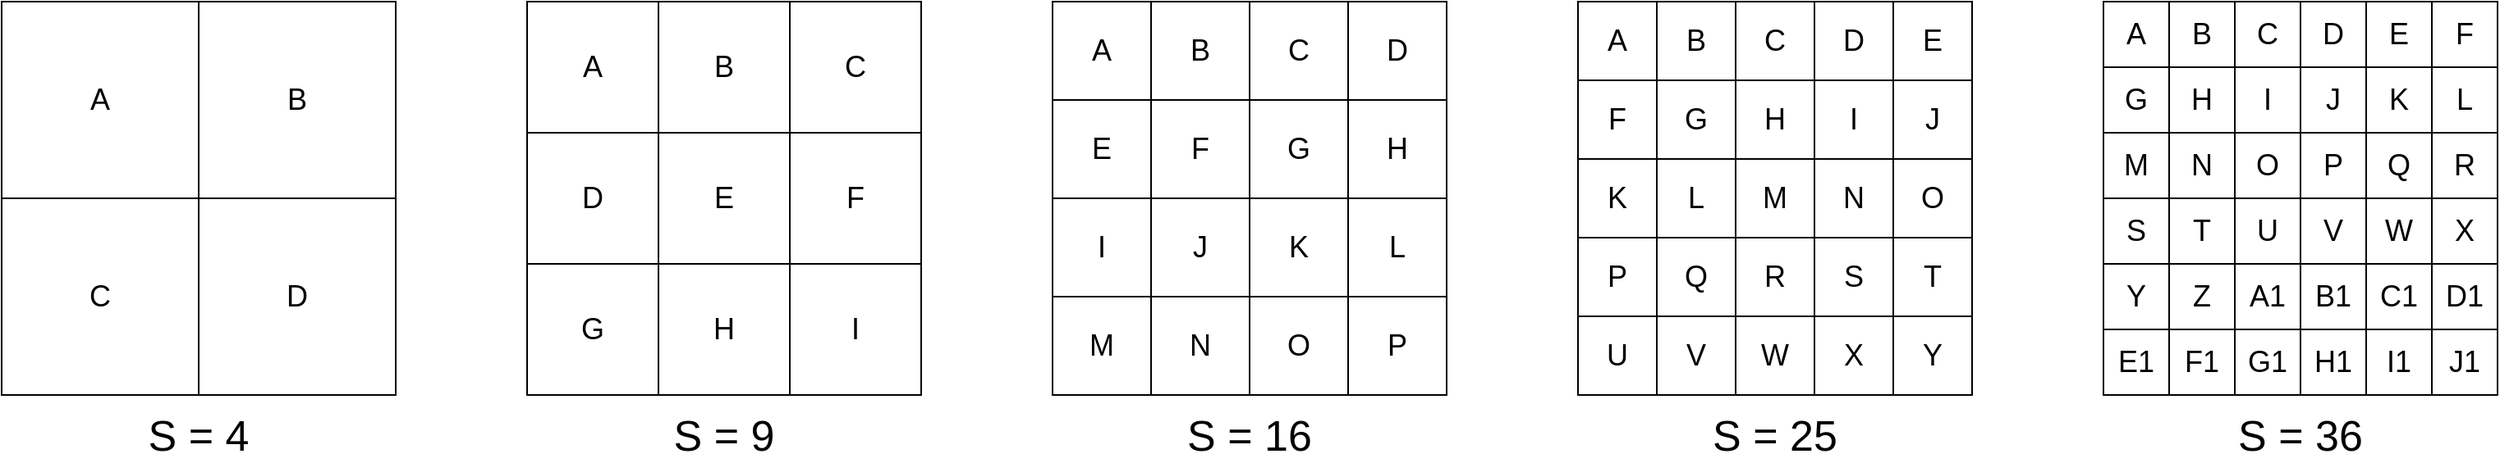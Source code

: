 <mxfile version="13.7.9" type="device"><diagram id="JXivMNZ098OzxLjtR7yQ" name="Page-1"><mxGraphModel dx="2206" dy="1617" grid="1" gridSize="10" guides="1" tooltips="1" connect="1" arrows="1" fold="1" page="1" pageScale="1" pageWidth="827" pageHeight="1169" math="0" shadow="0"><root><mxCell id="0"/><mxCell id="1" parent="0"/><mxCell id="hSo6QgA65ok8BhbNa0ff-39" value="C" style="whiteSpace=wrap;html=1;aspect=fixed;fontSize=18;" vertex="1" parent="1"><mxGeometry x="560" y="120" width="80" height="80" as="geometry"/></mxCell><mxCell id="hSo6QgA65ok8BhbNa0ff-37" value="A" style="whiteSpace=wrap;html=1;aspect=fixed;fontSize=18;" vertex="1" parent="1"><mxGeometry x="400" y="120" width="80" height="80" as="geometry"/></mxCell><mxCell id="hSo6QgA65ok8BhbNa0ff-38" value="B" style="whiteSpace=wrap;html=1;aspect=fixed;fontSize=18;" vertex="1" parent="1"><mxGeometry x="480" y="120" width="80" height="80" as="geometry"/></mxCell><mxCell id="hSo6QgA65ok8BhbNa0ff-33" value="A" style="whiteSpace=wrap;html=1;aspect=fixed;fillColor=#FFFFFF;gradientColor=none;fontSize=18;" vertex="1" parent="1"><mxGeometry x="80" y="120" width="120" height="120" as="geometry"/></mxCell><mxCell id="hSo6QgA65ok8BhbNa0ff-34" value="B" style="whiteSpace=wrap;html=1;aspect=fixed;fillColor=#FFFFFF;gradientColor=none;fontSize=18;" vertex="1" parent="1"><mxGeometry x="200" y="120" width="120" height="120" as="geometry"/></mxCell><mxCell id="hSo6QgA65ok8BhbNa0ff-35" value="D" style="whiteSpace=wrap;html=1;aspect=fixed;fillColor=#FFFFFF;gradientColor=none;fontSize=18;" vertex="1" parent="1"><mxGeometry x="200" y="240" width="120" height="120" as="geometry"/></mxCell><mxCell id="hSo6QgA65ok8BhbNa0ff-36" value="C" style="whiteSpace=wrap;html=1;aspect=fixed;fillColor=#FFFFFF;gradientColor=none;fontSize=18;" vertex="1" parent="1"><mxGeometry x="80" y="240" width="120" height="120" as="geometry"/></mxCell><mxCell id="hSo6QgA65ok8BhbNa0ff-28" value="S = 4" style="text;html=1;strokeColor=none;fillColor=none;align=center;verticalAlign=middle;whiteSpace=wrap;rounded=0;opacity=50;fontSize=26;" vertex="1" parent="1"><mxGeometry x="80" y="370" width="240" height="30" as="geometry"/></mxCell><mxCell id="hSo6QgA65ok8BhbNa0ff-29" value="S = 9" style="text;html=1;strokeColor=none;fillColor=none;align=center;verticalAlign=middle;whiteSpace=wrap;rounded=0;opacity=50;fontSize=26;" vertex="1" parent="1"><mxGeometry x="400" y="370" width="240" height="30" as="geometry"/></mxCell><mxCell id="hSo6QgA65ok8BhbNa0ff-31" value="S = 16" style="text;html=1;strokeColor=none;fillColor=none;align=center;verticalAlign=middle;whiteSpace=wrap;rounded=0;opacity=50;fontSize=26;" vertex="1" parent="1"><mxGeometry x="720" y="370" width="240" height="30" as="geometry"/></mxCell><mxCell id="hSo6QgA65ok8BhbNa0ff-32" value="S = 25" style="text;html=1;strokeColor=none;fillColor=none;align=center;verticalAlign=middle;whiteSpace=wrap;rounded=0;opacity=50;fontSize=26;" vertex="1" parent="1"><mxGeometry x="1040" y="370" width="240" height="30" as="geometry"/></mxCell><mxCell id="hSo6QgA65ok8BhbNa0ff-40" value="F" style="whiteSpace=wrap;html=1;aspect=fixed;fontSize=18;" vertex="1" parent="1"><mxGeometry x="560" y="200" width="80" height="80" as="geometry"/></mxCell><mxCell id="hSo6QgA65ok8BhbNa0ff-41" value="E" style="whiteSpace=wrap;html=1;aspect=fixed;fontSize=18;" vertex="1" parent="1"><mxGeometry x="480" y="200" width="80" height="80" as="geometry"/></mxCell><mxCell id="hSo6QgA65ok8BhbNa0ff-42" value="D" style="whiteSpace=wrap;html=1;aspect=fixed;fontSize=18;" vertex="1" parent="1"><mxGeometry x="400" y="200" width="80" height="80" as="geometry"/></mxCell><mxCell id="hSo6QgA65ok8BhbNa0ff-43" value="G" style="whiteSpace=wrap;html=1;aspect=fixed;fontSize=18;" vertex="1" parent="1"><mxGeometry x="400" y="280" width="80" height="80" as="geometry"/></mxCell><mxCell id="hSo6QgA65ok8BhbNa0ff-44" value="H" style="whiteSpace=wrap;html=1;aspect=fixed;fontSize=18;" vertex="1" parent="1"><mxGeometry x="480" y="280" width="80" height="80" as="geometry"/></mxCell><mxCell id="hSo6QgA65ok8BhbNa0ff-45" value="I" style="whiteSpace=wrap;html=1;aspect=fixed;fontSize=18;" vertex="1" parent="1"><mxGeometry x="560" y="280" width="80" height="80" as="geometry"/></mxCell><mxCell id="hSo6QgA65ok8BhbNa0ff-46" value="A" style="whiteSpace=wrap;html=1;aspect=fixed;fillColor=#FFFFFF;gradientColor=none;fontSize=18;" vertex="1" parent="1"><mxGeometry x="720" y="120" width="60" height="60" as="geometry"/></mxCell><mxCell id="hSo6QgA65ok8BhbNa0ff-48" value="B" style="whiteSpace=wrap;html=1;aspect=fixed;fillColor=#FFFFFF;gradientColor=none;fontSize=18;" vertex="1" parent="1"><mxGeometry x="780" y="120" width="60" height="60" as="geometry"/></mxCell><mxCell id="hSo6QgA65ok8BhbNa0ff-49" value="C" style="whiteSpace=wrap;html=1;aspect=fixed;fillColor=#FFFFFF;gradientColor=none;fontSize=18;" vertex="1" parent="1"><mxGeometry x="840" y="120" width="60" height="60" as="geometry"/></mxCell><mxCell id="hSo6QgA65ok8BhbNa0ff-50" value="D" style="whiteSpace=wrap;html=1;aspect=fixed;fillColor=#FFFFFF;gradientColor=none;fontSize=18;" vertex="1" parent="1"><mxGeometry x="900" y="120" width="60" height="60" as="geometry"/></mxCell><mxCell id="hSo6QgA65ok8BhbNa0ff-51" value="F" style="whiteSpace=wrap;html=1;aspect=fixed;fillColor=#FFFFFF;gradientColor=none;fontSize=18;" vertex="1" parent="1"><mxGeometry x="780" y="180" width="60" height="60" as="geometry"/></mxCell><mxCell id="hSo6QgA65ok8BhbNa0ff-52" value="E" style="whiteSpace=wrap;html=1;aspect=fixed;fillColor=#FFFFFF;gradientColor=none;fontSize=18;" vertex="1" parent="1"><mxGeometry x="720" y="180" width="60" height="60" as="geometry"/></mxCell><mxCell id="hSo6QgA65ok8BhbNa0ff-53" value="I" style="whiteSpace=wrap;html=1;aspect=fixed;fillColor=#FFFFFF;gradientColor=none;fontSize=18;" vertex="1" parent="1"><mxGeometry x="720" y="240" width="60" height="60" as="geometry"/></mxCell><mxCell id="hSo6QgA65ok8BhbNa0ff-54" value="J" style="whiteSpace=wrap;html=1;aspect=fixed;fillColor=#FFFFFF;gradientColor=none;fontSize=18;" vertex="1" parent="1"><mxGeometry x="780" y="240" width="60" height="60" as="geometry"/></mxCell><mxCell id="hSo6QgA65ok8BhbNa0ff-55" value="G" style="whiteSpace=wrap;html=1;aspect=fixed;fillColor=#FFFFFF;gradientColor=none;fontSize=18;" vertex="1" parent="1"><mxGeometry x="840" y="180" width="60" height="60" as="geometry"/></mxCell><mxCell id="hSo6QgA65ok8BhbNa0ff-56" value="K" style="whiteSpace=wrap;html=1;aspect=fixed;fillColor=#FFFFFF;gradientColor=none;fontSize=18;" vertex="1" parent="1"><mxGeometry x="840" y="240" width="60" height="60" as="geometry"/></mxCell><mxCell id="hSo6QgA65ok8BhbNa0ff-57" value="M" style="whiteSpace=wrap;html=1;aspect=fixed;fillColor=#FFFFFF;gradientColor=none;fontSize=18;" vertex="1" parent="1"><mxGeometry x="720" y="300" width="60" height="60" as="geometry"/></mxCell><mxCell id="hSo6QgA65ok8BhbNa0ff-58" value="N" style="whiteSpace=wrap;html=1;aspect=fixed;fillColor=#FFFFFF;gradientColor=none;fontSize=18;" vertex="1" parent="1"><mxGeometry x="780" y="300" width="60" height="60" as="geometry"/></mxCell><mxCell id="hSo6QgA65ok8BhbNa0ff-59" value="O" style="whiteSpace=wrap;html=1;aspect=fixed;fillColor=#FFFFFF;gradientColor=none;fontSize=18;" vertex="1" parent="1"><mxGeometry x="840" y="300" width="60" height="60" as="geometry"/></mxCell><mxCell id="hSo6QgA65ok8BhbNa0ff-60" value="P" style="whiteSpace=wrap;html=1;aspect=fixed;fillColor=#FFFFFF;gradientColor=none;fontSize=18;" vertex="1" parent="1"><mxGeometry x="900" y="300" width="60" height="60" as="geometry"/></mxCell><mxCell id="hSo6QgA65ok8BhbNa0ff-61" value="L" style="whiteSpace=wrap;html=1;aspect=fixed;fillColor=#FFFFFF;gradientColor=none;fontSize=18;" vertex="1" parent="1"><mxGeometry x="900" y="240" width="60" height="60" as="geometry"/></mxCell><mxCell id="hSo6QgA65ok8BhbNa0ff-62" value="H" style="whiteSpace=wrap;html=1;aspect=fixed;fillColor=#FFFFFF;gradientColor=none;fontSize=18;" vertex="1" parent="1"><mxGeometry x="900" y="180" width="60" height="60" as="geometry"/></mxCell><mxCell id="hSo6QgA65ok8BhbNa0ff-117" value="D" style="whiteSpace=wrap;html=1;aspect=fixed;fillColor=#FFFFFF;gradientColor=none;fontSize=18;" vertex="1" parent="1"><mxGeometry x="1480" y="120" width="40" height="40" as="geometry"/></mxCell><mxCell id="hSo6QgA65ok8BhbNa0ff-118" value="J" style="whiteSpace=wrap;html=1;aspect=fixed;fillColor=#FFFFFF;gradientColor=none;fontSize=18;" vertex="1" parent="1"><mxGeometry x="1480" y="160" width="40" height="40" as="geometry"/></mxCell><mxCell id="hSo6QgA65ok8BhbNa0ff-119" value="P" style="whiteSpace=wrap;html=1;aspect=fixed;fillColor=#FFFFFF;gradientColor=none;fontSize=18;" vertex="1" parent="1"><mxGeometry x="1480" y="200" width="40" height="40" as="geometry"/></mxCell><mxCell id="hSo6QgA65ok8BhbNa0ff-120" value="V" style="whiteSpace=wrap;html=1;aspect=fixed;fillColor=#FFFFFF;gradientColor=none;fontSize=18;" vertex="1" parent="1"><mxGeometry x="1480" y="240" width="40" height="40" as="geometry"/></mxCell><mxCell id="hSo6QgA65ok8BhbNa0ff-121" value="B1" style="whiteSpace=wrap;html=1;aspect=fixed;fillColor=#FFFFFF;gradientColor=none;fontSize=18;" vertex="1" parent="1"><mxGeometry x="1480" y="280" width="40" height="40" as="geometry"/></mxCell><mxCell id="hSo6QgA65ok8BhbNa0ff-122" value="H1" style="whiteSpace=wrap;html=1;aspect=fixed;fillColor=#FFFFFF;gradientColor=none;fontSize=18;" vertex="1" parent="1"><mxGeometry x="1480" y="320" width="40" height="40" as="geometry"/></mxCell><mxCell id="hSo6QgA65ok8BhbNa0ff-149" value="A" style="whiteSpace=wrap;html=1;aspect=fixed;fillColor=#FFFFFF;gradientColor=none;fontSize=18;" vertex="1" parent="1"><mxGeometry x="1040" y="120" width="48" height="48" as="geometry"/></mxCell><mxCell id="hSo6QgA65ok8BhbNa0ff-150" value="B" style="whiteSpace=wrap;html=1;aspect=fixed;fillColor=#FFFFFF;gradientColor=none;fontSize=18;" vertex="1" parent="1"><mxGeometry x="1088" y="120" width="48" height="48" as="geometry"/></mxCell><mxCell id="hSo6QgA65ok8BhbNa0ff-151" value="C" style="whiteSpace=wrap;html=1;aspect=fixed;fillColor=#FFFFFF;gradientColor=none;fontSize=18;" vertex="1" parent="1"><mxGeometry x="1136" y="120" width="48" height="48" as="geometry"/></mxCell><mxCell id="hSo6QgA65ok8BhbNa0ff-152" value="D" style="whiteSpace=wrap;html=1;aspect=fixed;fillColor=#FFFFFF;gradientColor=none;fontSize=18;" vertex="1" parent="1"><mxGeometry x="1184" y="120" width="48" height="48" as="geometry"/></mxCell><mxCell id="hSo6QgA65ok8BhbNa0ff-153" value="E" style="whiteSpace=wrap;html=1;aspect=fixed;fillColor=#FFFFFF;gradientColor=none;fontSize=18;" vertex="1" parent="1"><mxGeometry x="1232" y="120" width="48" height="48" as="geometry"/></mxCell><mxCell id="hSo6QgA65ok8BhbNa0ff-154" value="F" style="whiteSpace=wrap;html=1;aspect=fixed;fillColor=#FFFFFF;gradientColor=none;fontSize=18;" vertex="1" parent="1"><mxGeometry x="1040" y="168" width="48" height="48" as="geometry"/></mxCell><mxCell id="hSo6QgA65ok8BhbNa0ff-155" value="G" style="whiteSpace=wrap;html=1;aspect=fixed;fillColor=#FFFFFF;gradientColor=none;fontSize=18;" vertex="1" parent="1"><mxGeometry x="1088" y="168" width="48" height="48" as="geometry"/></mxCell><mxCell id="hSo6QgA65ok8BhbNa0ff-156" value="H" style="whiteSpace=wrap;html=1;aspect=fixed;fillColor=#FFFFFF;gradientColor=none;fontSize=18;" vertex="1" parent="1"><mxGeometry x="1136" y="168" width="48" height="48" as="geometry"/></mxCell><mxCell id="hSo6QgA65ok8BhbNa0ff-157" value="I" style="whiteSpace=wrap;html=1;aspect=fixed;fillColor=#FFFFFF;gradientColor=none;fontSize=18;" vertex="1" parent="1"><mxGeometry x="1184" y="168" width="48" height="48" as="geometry"/></mxCell><mxCell id="hSo6QgA65ok8BhbNa0ff-158" value="J" style="whiteSpace=wrap;html=1;aspect=fixed;fillColor=#FFFFFF;gradientColor=none;fontSize=18;" vertex="1" parent="1"><mxGeometry x="1232" y="168" width="48" height="48" as="geometry"/></mxCell><mxCell id="hSo6QgA65ok8BhbNa0ff-159" value="K" style="whiteSpace=wrap;html=1;aspect=fixed;fillColor=#FFFFFF;gradientColor=none;fontSize=18;" vertex="1" parent="1"><mxGeometry x="1040" y="216" width="48" height="48" as="geometry"/></mxCell><mxCell id="hSo6QgA65ok8BhbNa0ff-160" value="L" style="whiteSpace=wrap;html=1;aspect=fixed;fillColor=#FFFFFF;gradientColor=none;fontSize=18;" vertex="1" parent="1"><mxGeometry x="1088" y="216" width="48" height="48" as="geometry"/></mxCell><mxCell id="hSo6QgA65ok8BhbNa0ff-161" value="M" style="whiteSpace=wrap;html=1;aspect=fixed;fillColor=#FFFFFF;gradientColor=none;fontSize=18;" vertex="1" parent="1"><mxGeometry x="1136" y="216" width="48" height="48" as="geometry"/></mxCell><mxCell id="hSo6QgA65ok8BhbNa0ff-162" value="N" style="whiteSpace=wrap;html=1;aspect=fixed;fillColor=#FFFFFF;gradientColor=none;fontSize=18;" vertex="1" parent="1"><mxGeometry x="1184" y="216" width="48" height="48" as="geometry"/></mxCell><mxCell id="hSo6QgA65ok8BhbNa0ff-163" value="O" style="whiteSpace=wrap;html=1;aspect=fixed;fillColor=#FFFFFF;gradientColor=none;fontSize=18;" vertex="1" parent="1"><mxGeometry x="1232" y="216" width="48" height="48" as="geometry"/></mxCell><mxCell id="hSo6QgA65ok8BhbNa0ff-164" value="P" style="whiteSpace=wrap;html=1;aspect=fixed;fillColor=#FFFFFF;gradientColor=none;fontSize=18;" vertex="1" parent="1"><mxGeometry x="1040" y="264" width="48" height="48" as="geometry"/></mxCell><mxCell id="hSo6QgA65ok8BhbNa0ff-165" value="Q" style="whiteSpace=wrap;html=1;aspect=fixed;fillColor=#FFFFFF;gradientColor=none;fontSize=18;" vertex="1" parent="1"><mxGeometry x="1088" y="264" width="48" height="48" as="geometry"/></mxCell><mxCell id="hSo6QgA65ok8BhbNa0ff-166" value="R" style="whiteSpace=wrap;html=1;aspect=fixed;fillColor=#FFFFFF;gradientColor=none;fontSize=18;" vertex="1" parent="1"><mxGeometry x="1136" y="264" width="48" height="48" as="geometry"/></mxCell><mxCell id="hSo6QgA65ok8BhbNa0ff-167" value="S" style="whiteSpace=wrap;html=1;aspect=fixed;fillColor=#FFFFFF;gradientColor=none;fontSize=18;" vertex="1" parent="1"><mxGeometry x="1184" y="264" width="48" height="48" as="geometry"/></mxCell><mxCell id="hSo6QgA65ok8BhbNa0ff-168" value="T" style="whiteSpace=wrap;html=1;aspect=fixed;fillColor=#FFFFFF;gradientColor=none;fontSize=18;" vertex="1" parent="1"><mxGeometry x="1232" y="264" width="48" height="48" as="geometry"/></mxCell><mxCell id="hSo6QgA65ok8BhbNa0ff-169" value="U" style="whiteSpace=wrap;html=1;aspect=fixed;fillColor=#FFFFFF;gradientColor=none;fontSize=18;" vertex="1" parent="1"><mxGeometry x="1040" y="312" width="48" height="48" as="geometry"/></mxCell><mxCell id="hSo6QgA65ok8BhbNa0ff-170" value="V" style="whiteSpace=wrap;html=1;aspect=fixed;fillColor=#FFFFFF;gradientColor=none;fontSize=18;" vertex="1" parent="1"><mxGeometry x="1088" y="312" width="48" height="48" as="geometry"/></mxCell><mxCell id="hSo6QgA65ok8BhbNa0ff-171" value="W" style="whiteSpace=wrap;html=1;aspect=fixed;fillColor=#FFFFFF;gradientColor=none;fontSize=18;" vertex="1" parent="1"><mxGeometry x="1136" y="312" width="48" height="48" as="geometry"/></mxCell><mxCell id="hSo6QgA65ok8BhbNa0ff-172" value="X" style="whiteSpace=wrap;html=1;aspect=fixed;fillColor=#FFFFFF;gradientColor=none;fontSize=18;" vertex="1" parent="1"><mxGeometry x="1184" y="312" width="48" height="48" as="geometry"/></mxCell><mxCell id="hSo6QgA65ok8BhbNa0ff-173" value="Y" style="whiteSpace=wrap;html=1;aspect=fixed;fillColor=#FFFFFF;gradientColor=none;fontSize=18;" vertex="1" parent="1"><mxGeometry x="1232" y="312" width="48" height="48" as="geometry"/></mxCell><mxCell id="hSo6QgA65ok8BhbNa0ff-176" value="S = 36" style="text;html=1;strokeColor=none;fillColor=none;align=center;verticalAlign=middle;whiteSpace=wrap;rounded=0;opacity=50;fontSize=26;" vertex="1" parent="1"><mxGeometry x="1360" y="370" width="240" height="30" as="geometry"/></mxCell><mxCell id="hSo6QgA65ok8BhbNa0ff-131" value="F" style="whiteSpace=wrap;html=1;aspect=fixed;fillColor=#FFFFFF;gradientColor=none;fontSize=18;" vertex="1" parent="1"><mxGeometry x="1560" y="120" width="40" height="40" as="geometry"/></mxCell><mxCell id="hSo6QgA65ok8BhbNa0ff-132" value="L" style="whiteSpace=wrap;html=1;aspect=fixed;fillColor=#FFFFFF;gradientColor=none;fontSize=18;" vertex="1" parent="1"><mxGeometry x="1560" y="160" width="40" height="40" as="geometry"/></mxCell><mxCell id="hSo6QgA65ok8BhbNa0ff-133" value="R" style="whiteSpace=wrap;html=1;aspect=fixed;fillColor=#FFFFFF;gradientColor=none;fontSize=18;" vertex="1" parent="1"><mxGeometry x="1560" y="200" width="40" height="40" as="geometry"/></mxCell><mxCell id="hSo6QgA65ok8BhbNa0ff-134" value="X" style="whiteSpace=wrap;html=1;aspect=fixed;fillColor=#FFFFFF;gradientColor=none;fontSize=18;" vertex="1" parent="1"><mxGeometry x="1560" y="240" width="40" height="40" as="geometry"/></mxCell><mxCell id="hSo6QgA65ok8BhbNa0ff-135" value="D1" style="whiteSpace=wrap;html=1;aspect=fixed;fillColor=#FFFFFF;gradientColor=none;fontSize=18;" vertex="1" parent="1"><mxGeometry x="1560" y="280" width="40" height="40" as="geometry"/></mxCell><mxCell id="hSo6QgA65ok8BhbNa0ff-136" value="J1" style="whiteSpace=wrap;html=1;aspect=fixed;fillColor=#FFFFFF;gradientColor=none;fontSize=18;" vertex="1" parent="1"><mxGeometry x="1560" y="320" width="40" height="40" as="geometry"/></mxCell><mxCell id="hSo6QgA65ok8BhbNa0ff-124" value="E" style="whiteSpace=wrap;html=1;aspect=fixed;fillColor=#FFFFFF;gradientColor=none;fontSize=18;" vertex="1" parent="1"><mxGeometry x="1520" y="120" width="40" height="40" as="geometry"/></mxCell><mxCell id="hSo6QgA65ok8BhbNa0ff-125" value="K" style="whiteSpace=wrap;html=1;aspect=fixed;fillColor=#FFFFFF;gradientColor=none;fontSize=18;" vertex="1" parent="1"><mxGeometry x="1520" y="160" width="40" height="40" as="geometry"/></mxCell><mxCell id="hSo6QgA65ok8BhbNa0ff-126" value="Q" style="whiteSpace=wrap;html=1;aspect=fixed;fillColor=#FFFFFF;gradientColor=none;fontSize=18;" vertex="1" parent="1"><mxGeometry x="1520" y="200" width="40" height="40" as="geometry"/></mxCell><mxCell id="hSo6QgA65ok8BhbNa0ff-127" value="W" style="whiteSpace=wrap;html=1;aspect=fixed;fillColor=#FFFFFF;gradientColor=none;fontSize=18;" vertex="1" parent="1"><mxGeometry x="1520" y="240" width="40" height="40" as="geometry"/></mxCell><mxCell id="hSo6QgA65ok8BhbNa0ff-128" value="C1" style="whiteSpace=wrap;html=1;aspect=fixed;fillColor=#FFFFFF;gradientColor=none;fontSize=18;" vertex="1" parent="1"><mxGeometry x="1520" y="280" width="40" height="40" as="geometry"/></mxCell><mxCell id="hSo6QgA65ok8BhbNa0ff-129" value="I1" style="whiteSpace=wrap;html=1;aspect=fixed;fillColor=#FFFFFF;gradientColor=none;fontSize=18;" vertex="1" parent="1"><mxGeometry x="1520" y="320" width="40" height="40" as="geometry"/></mxCell><mxCell id="hSo6QgA65ok8BhbNa0ff-103" value="B" style="whiteSpace=wrap;html=1;aspect=fixed;fillColor=#FFFFFF;gradientColor=none;fontSize=18;" vertex="1" parent="1"><mxGeometry x="1400" y="120" width="40" height="40" as="geometry"/></mxCell><mxCell id="hSo6QgA65ok8BhbNa0ff-104" value="H" style="whiteSpace=wrap;html=1;aspect=fixed;fillColor=#FFFFFF;gradientColor=none;fontSize=18;" vertex="1" parent="1"><mxGeometry x="1400" y="160" width="40" height="40" as="geometry"/></mxCell><mxCell id="hSo6QgA65ok8BhbNa0ff-105" value="N" style="whiteSpace=wrap;html=1;aspect=fixed;fillColor=#FFFFFF;gradientColor=none;fontSize=18;" vertex="1" parent="1"><mxGeometry x="1400" y="200" width="40" height="40" as="geometry"/></mxCell><mxCell id="hSo6QgA65ok8BhbNa0ff-106" value="T" style="whiteSpace=wrap;html=1;aspect=fixed;fillColor=#FFFFFF;gradientColor=none;fontSize=18;" vertex="1" parent="1"><mxGeometry x="1400" y="240" width="40" height="40" as="geometry"/></mxCell><mxCell id="hSo6QgA65ok8BhbNa0ff-107" value="Z" style="whiteSpace=wrap;html=1;aspect=fixed;fillColor=#FFFFFF;gradientColor=none;fontSize=18;" vertex="1" parent="1"><mxGeometry x="1400" y="280" width="40" height="40" as="geometry"/></mxCell><mxCell id="hSo6QgA65ok8BhbNa0ff-108" value="F1" style="whiteSpace=wrap;html=1;aspect=fixed;fillColor=#FFFFFF;gradientColor=none;fontSize=18;" vertex="1" parent="1"><mxGeometry x="1400" y="320" width="40" height="40" as="geometry"/></mxCell><mxCell id="hSo6QgA65ok8BhbNa0ff-65" value="A" style="whiteSpace=wrap;html=1;aspect=fixed;fillColor=#FFFFFF;gradientColor=none;fontSize=18;" vertex="1" parent="1"><mxGeometry x="1360" y="120" width="40" height="40" as="geometry"/></mxCell><mxCell id="hSo6QgA65ok8BhbNa0ff-66" value="G" style="whiteSpace=wrap;html=1;aspect=fixed;fillColor=#FFFFFF;gradientColor=none;fontSize=18;" vertex="1" parent="1"><mxGeometry x="1360" y="160" width="40" height="40" as="geometry"/></mxCell><mxCell id="hSo6QgA65ok8BhbNa0ff-67" value="M" style="whiteSpace=wrap;html=1;aspect=fixed;fillColor=#FFFFFF;gradientColor=none;fontSize=18;" vertex="1" parent="1"><mxGeometry x="1360" y="200" width="40" height="40" as="geometry"/></mxCell><mxCell id="hSo6QgA65ok8BhbNa0ff-68" value="S" style="whiteSpace=wrap;html=1;aspect=fixed;fillColor=#FFFFFF;gradientColor=none;fontSize=18;" vertex="1" parent="1"><mxGeometry x="1360" y="240" width="40" height="40" as="geometry"/></mxCell><mxCell id="hSo6QgA65ok8BhbNa0ff-69" value="Y" style="whiteSpace=wrap;html=1;aspect=fixed;fillColor=#FFFFFF;gradientColor=none;fontSize=18;" vertex="1" parent="1"><mxGeometry x="1360" y="280" width="40" height="40" as="geometry"/></mxCell><mxCell id="hSo6QgA65ok8BhbNa0ff-70" value="E1" style="whiteSpace=wrap;html=1;aspect=fixed;fillColor=#FFFFFF;gradientColor=none;fontSize=18;" vertex="1" parent="1"><mxGeometry x="1360" y="320" width="40" height="40" as="geometry"/></mxCell><mxCell id="hSo6QgA65ok8BhbNa0ff-110" value="C" style="whiteSpace=wrap;html=1;aspect=fixed;fillColor=#FFFFFF;gradientColor=none;fontSize=18;" vertex="1" parent="1"><mxGeometry x="1440" y="120" width="40" height="40" as="geometry"/></mxCell><mxCell id="hSo6QgA65ok8BhbNa0ff-111" value="I" style="whiteSpace=wrap;html=1;aspect=fixed;fillColor=#FFFFFF;gradientColor=none;fontSize=18;" vertex="1" parent="1"><mxGeometry x="1440" y="160" width="40" height="40" as="geometry"/></mxCell><mxCell id="hSo6QgA65ok8BhbNa0ff-112" value="O" style="whiteSpace=wrap;html=1;aspect=fixed;fillColor=#FFFFFF;gradientColor=none;fontSize=18;" vertex="1" parent="1"><mxGeometry x="1440" y="200" width="40" height="40" as="geometry"/></mxCell><mxCell id="hSo6QgA65ok8BhbNa0ff-113" value="U" style="whiteSpace=wrap;html=1;aspect=fixed;fillColor=#FFFFFF;gradientColor=none;fontSize=18;" vertex="1" parent="1"><mxGeometry x="1440" y="240" width="40" height="40" as="geometry"/></mxCell><mxCell id="hSo6QgA65ok8BhbNa0ff-114" value="A1" style="whiteSpace=wrap;html=1;aspect=fixed;fillColor=#FFFFFF;gradientColor=none;fontSize=18;" vertex="1" parent="1"><mxGeometry x="1440" y="280" width="40" height="40" as="geometry"/></mxCell><mxCell id="hSo6QgA65ok8BhbNa0ff-115" value="G1" style="whiteSpace=wrap;html=1;aspect=fixed;fillColor=#FFFFFF;gradientColor=none;fontSize=18;" vertex="1" parent="1"><mxGeometry x="1440" y="320" width="40" height="40" as="geometry"/></mxCell></root></mxGraphModel></diagram></mxfile>